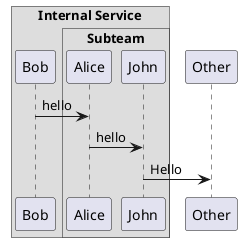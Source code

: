 @startuml

!pragma teoz true
box "Internal Service"
participant Bob
box "Subteam"
participant Alice
participant John
end box

end box
participant Other

Bob -> Alice : hello
Alice -> John : hello
John -> Other: Hello

@enduml
